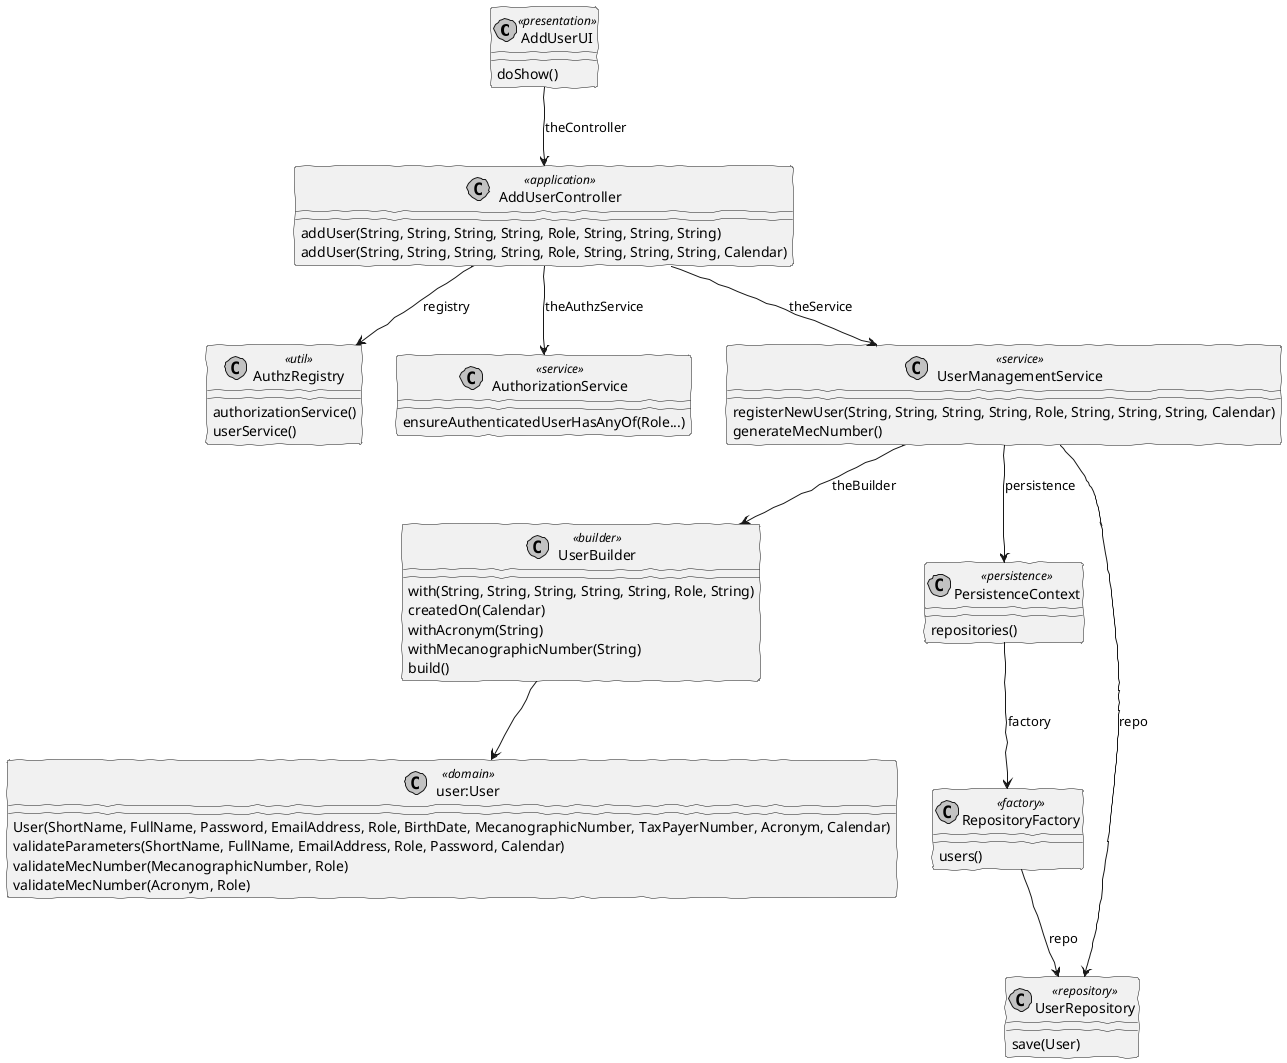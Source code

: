 @startuml
'http://plantuml.com/skinparam.html
skinparam handwritten true
skinparam monochrome true
skinparam packageStyle rect
skinparam defaultFontName FG Virgil
skinparam shadowing false

class AddUserUI <<presentation>>
class AddUserController <<application>>
class AuthzRegistry <<util>>
class AuthorizationService <<service>>
class UserManagementService <<service>>
class UserBuilder <<builder>>
class "user:User" <<domain>>
class PersistenceContext  <<persistence>>
class RepositoryFactory  <<factory>>
class UserRepository <<repository>>

AddUserUI --> AddUserController : theController
AddUserController --> AuthorizationService: theAuthzService
AddUserController --> UserManagementService: theService
UserManagementService --> UserBuilder: theBuilder
UserBuilder --> "user:User"
UserManagementService --> PersistenceContext: persistence
PersistenceContext --> RepositoryFactory: factory
RepositoryFactory --> UserRepository: repo
UserManagementService --> UserRepository: repo
AddUserController --> AuthzRegistry: registry

AddUserUI : doShow()
UserRepository : save(User)
AddUserController : addUser(String, String, String, String, Role, String, String, String)
AddUserController : addUser(String, String, String, String, Role, String, String, String, Calendar)
AuthzRegistry : authorizationService()
AuthzRegistry : userService()
AuthorizationService : ensureAuthenticatedUserHasAnyOf(Role...)
UserManagementService : registerNewUser(String, String, String, String, Role, String, String, String, Calendar)
UserManagementService : generateMecNumber()
UserBuilder : with(String, String, String, String, String, Role, String)
UserBuilder : createdOn(Calendar)
UserBuilder : withAcronym(String)
UserBuilder : withMecanographicNumber(String)
UserBuilder : build()
PersistenceContext : repositories()
RepositoryFactory : users()
"user:User" : User(ShortName, FullName, Password, EmailAddress, Role, BirthDate, MecanographicNumber, TaxPayerNumber, Acronym, Calendar)
"user:User" : validateParameters(ShortName, FullName, EmailAddress, Role, Password, Calendar)
"user:User" : validateMecNumber(MecanographicNumber, Role)
"user:User" : validateMecNumber(Acronym, Role)

@enduml
